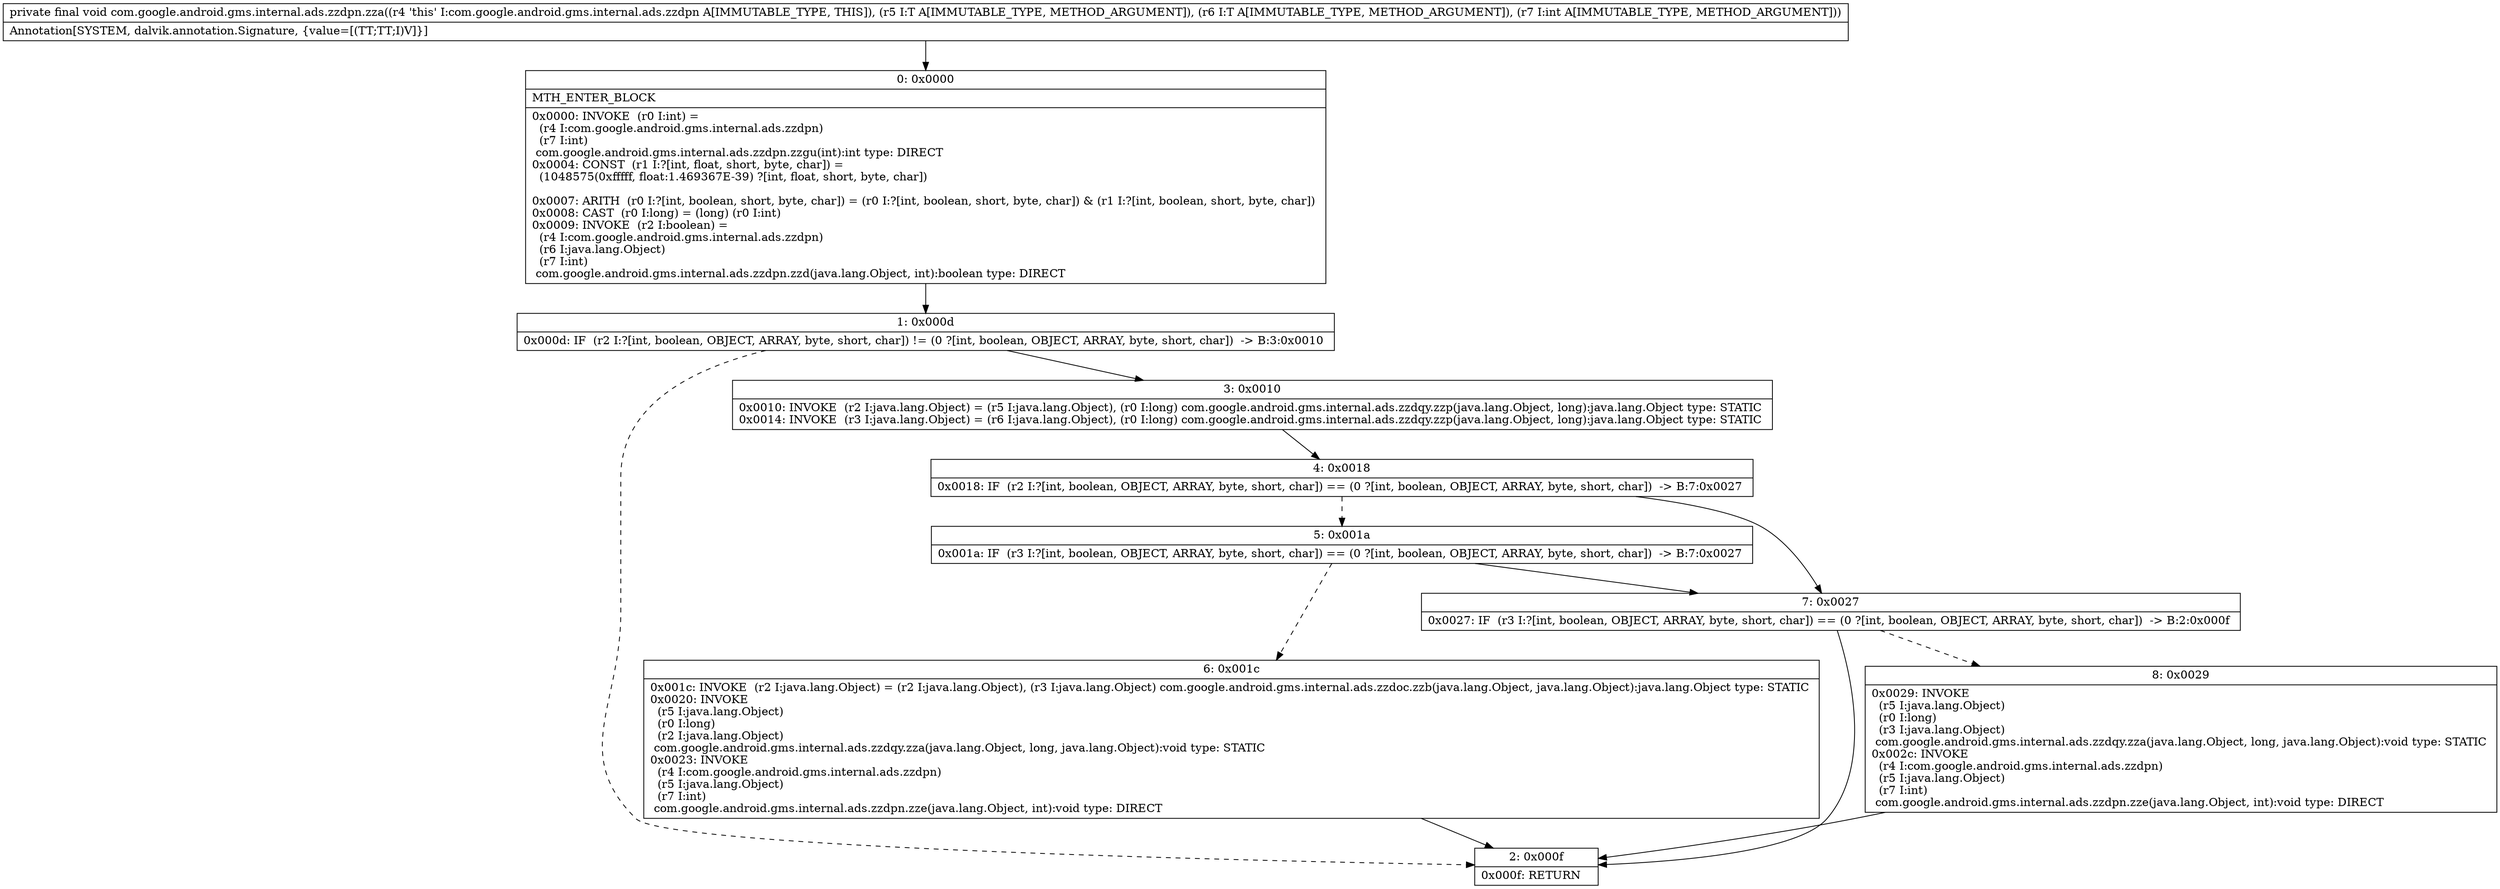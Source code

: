 digraph "CFG forcom.google.android.gms.internal.ads.zzdpn.zza(Ljava\/lang\/Object;Ljava\/lang\/Object;I)V" {
Node_0 [shape=record,label="{0\:\ 0x0000|MTH_ENTER_BLOCK\l|0x0000: INVOKE  (r0 I:int) = \l  (r4 I:com.google.android.gms.internal.ads.zzdpn)\l  (r7 I:int)\l com.google.android.gms.internal.ads.zzdpn.zzgu(int):int type: DIRECT \l0x0004: CONST  (r1 I:?[int, float, short, byte, char]) = \l  (1048575(0xfffff, float:1.469367E\-39) ?[int, float, short, byte, char])\l \l0x0007: ARITH  (r0 I:?[int, boolean, short, byte, char]) = (r0 I:?[int, boolean, short, byte, char]) & (r1 I:?[int, boolean, short, byte, char]) \l0x0008: CAST  (r0 I:long) = (long) (r0 I:int) \l0x0009: INVOKE  (r2 I:boolean) = \l  (r4 I:com.google.android.gms.internal.ads.zzdpn)\l  (r6 I:java.lang.Object)\l  (r7 I:int)\l com.google.android.gms.internal.ads.zzdpn.zzd(java.lang.Object, int):boolean type: DIRECT \l}"];
Node_1 [shape=record,label="{1\:\ 0x000d|0x000d: IF  (r2 I:?[int, boolean, OBJECT, ARRAY, byte, short, char]) != (0 ?[int, boolean, OBJECT, ARRAY, byte, short, char])  \-\> B:3:0x0010 \l}"];
Node_2 [shape=record,label="{2\:\ 0x000f|0x000f: RETURN   \l}"];
Node_3 [shape=record,label="{3\:\ 0x0010|0x0010: INVOKE  (r2 I:java.lang.Object) = (r5 I:java.lang.Object), (r0 I:long) com.google.android.gms.internal.ads.zzdqy.zzp(java.lang.Object, long):java.lang.Object type: STATIC \l0x0014: INVOKE  (r3 I:java.lang.Object) = (r6 I:java.lang.Object), (r0 I:long) com.google.android.gms.internal.ads.zzdqy.zzp(java.lang.Object, long):java.lang.Object type: STATIC \l}"];
Node_4 [shape=record,label="{4\:\ 0x0018|0x0018: IF  (r2 I:?[int, boolean, OBJECT, ARRAY, byte, short, char]) == (0 ?[int, boolean, OBJECT, ARRAY, byte, short, char])  \-\> B:7:0x0027 \l}"];
Node_5 [shape=record,label="{5\:\ 0x001a|0x001a: IF  (r3 I:?[int, boolean, OBJECT, ARRAY, byte, short, char]) == (0 ?[int, boolean, OBJECT, ARRAY, byte, short, char])  \-\> B:7:0x0027 \l}"];
Node_6 [shape=record,label="{6\:\ 0x001c|0x001c: INVOKE  (r2 I:java.lang.Object) = (r2 I:java.lang.Object), (r3 I:java.lang.Object) com.google.android.gms.internal.ads.zzdoc.zzb(java.lang.Object, java.lang.Object):java.lang.Object type: STATIC \l0x0020: INVOKE  \l  (r5 I:java.lang.Object)\l  (r0 I:long)\l  (r2 I:java.lang.Object)\l com.google.android.gms.internal.ads.zzdqy.zza(java.lang.Object, long, java.lang.Object):void type: STATIC \l0x0023: INVOKE  \l  (r4 I:com.google.android.gms.internal.ads.zzdpn)\l  (r5 I:java.lang.Object)\l  (r7 I:int)\l com.google.android.gms.internal.ads.zzdpn.zze(java.lang.Object, int):void type: DIRECT \l}"];
Node_7 [shape=record,label="{7\:\ 0x0027|0x0027: IF  (r3 I:?[int, boolean, OBJECT, ARRAY, byte, short, char]) == (0 ?[int, boolean, OBJECT, ARRAY, byte, short, char])  \-\> B:2:0x000f \l}"];
Node_8 [shape=record,label="{8\:\ 0x0029|0x0029: INVOKE  \l  (r5 I:java.lang.Object)\l  (r0 I:long)\l  (r3 I:java.lang.Object)\l com.google.android.gms.internal.ads.zzdqy.zza(java.lang.Object, long, java.lang.Object):void type: STATIC \l0x002c: INVOKE  \l  (r4 I:com.google.android.gms.internal.ads.zzdpn)\l  (r5 I:java.lang.Object)\l  (r7 I:int)\l com.google.android.gms.internal.ads.zzdpn.zze(java.lang.Object, int):void type: DIRECT \l}"];
MethodNode[shape=record,label="{private final void com.google.android.gms.internal.ads.zzdpn.zza((r4 'this' I:com.google.android.gms.internal.ads.zzdpn A[IMMUTABLE_TYPE, THIS]), (r5 I:T A[IMMUTABLE_TYPE, METHOD_ARGUMENT]), (r6 I:T A[IMMUTABLE_TYPE, METHOD_ARGUMENT]), (r7 I:int A[IMMUTABLE_TYPE, METHOD_ARGUMENT]))  | Annotation[SYSTEM, dalvik.annotation.Signature, \{value=[(TT;TT;I)V]\}]\l}"];
MethodNode -> Node_0;
Node_0 -> Node_1;
Node_1 -> Node_2[style=dashed];
Node_1 -> Node_3;
Node_3 -> Node_4;
Node_4 -> Node_5[style=dashed];
Node_4 -> Node_7;
Node_5 -> Node_6[style=dashed];
Node_5 -> Node_7;
Node_6 -> Node_2;
Node_7 -> Node_2;
Node_7 -> Node_8[style=dashed];
Node_8 -> Node_2;
}

